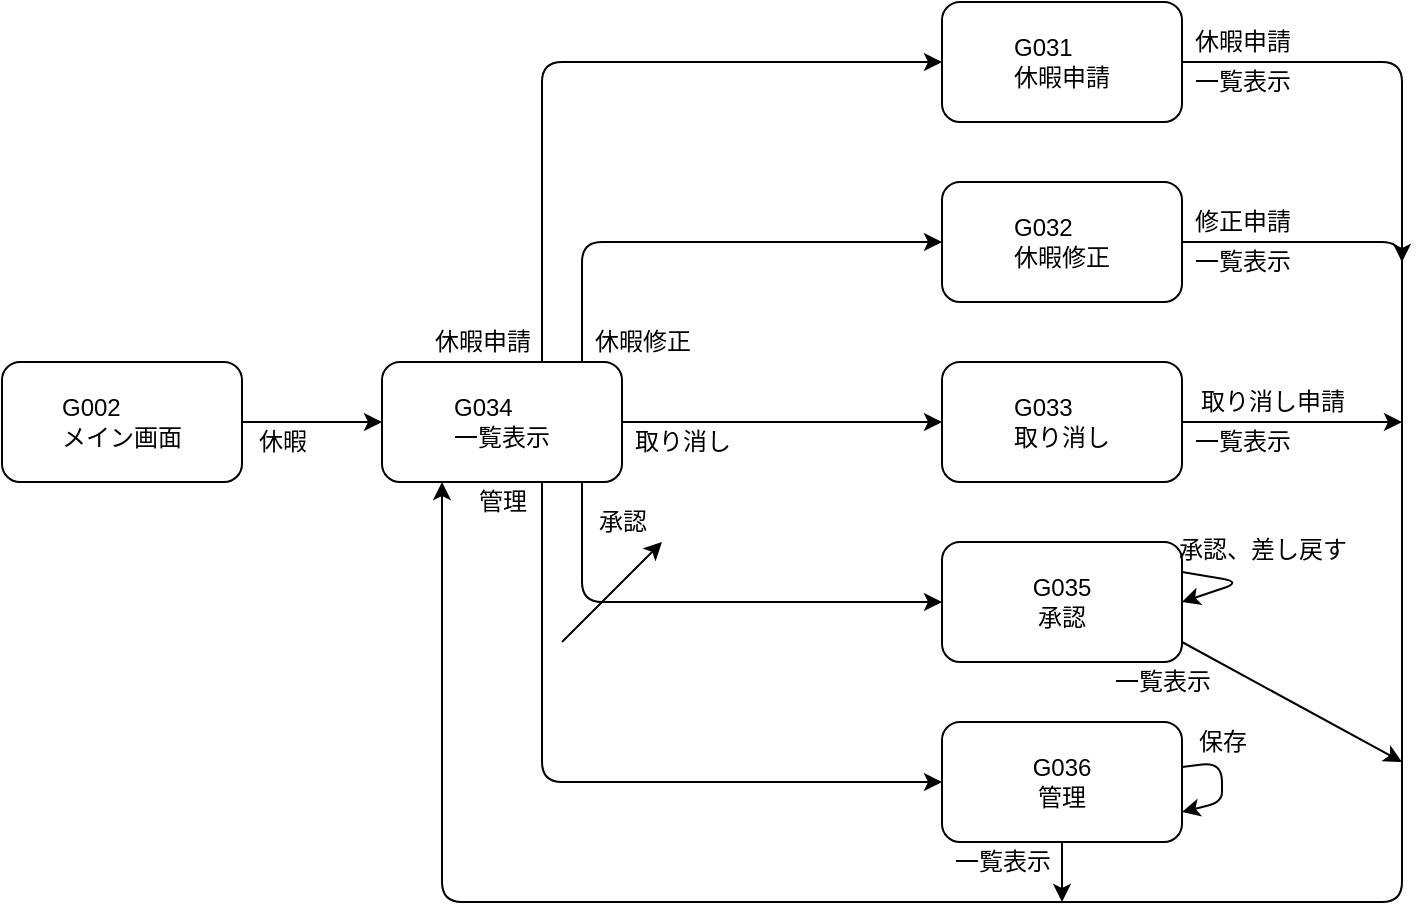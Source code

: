 <mxfile version="14.2.4" type="github"><diagram id="dWrynMrXY3iOCmZsu6RZ" name="Page-1"><mxGraphModel dx="1221" dy="682" grid="1" gridSize="10" guides="1" tooltips="1" connect="1" arrows="1" fold="1" page="1" pageScale="1" pageWidth="827" pageHeight="1169" math="0" shadow="0"><root><mxCell id="0"/><mxCell id="1" parent="0"/><mxCell id="gdVy1tC-4KH8Y1Q-4GeL-72" value="" style="group" vertex="1" connectable="0" parent="1"><mxGeometry x="80" y="300" width="700" height="450" as="geometry"/></mxCell><mxCell id="gdVy1tC-4KH8Y1Q-4GeL-2" value="&lt;div style=&quot;text-align: left&quot;&gt;&lt;span&gt;G034&lt;/span&gt;&lt;/div&gt;一覧表示" style="rounded=1;whiteSpace=wrap;html=1;" vertex="1" parent="gdVy1tC-4KH8Y1Q-4GeL-72"><mxGeometry x="190" y="180" width="120" height="60" as="geometry"/></mxCell><mxCell id="gdVy1tC-4KH8Y1Q-4GeL-3" value="G035&lt;br&gt;承認" style="rounded=1;whiteSpace=wrap;html=1;" vertex="1" parent="gdVy1tC-4KH8Y1Q-4GeL-72"><mxGeometry x="470" y="270" width="120" height="60" as="geometry"/></mxCell><mxCell id="gdVy1tC-4KH8Y1Q-4GeL-4" value="G036&lt;br&gt;管理" style="rounded=1;whiteSpace=wrap;html=1;" vertex="1" parent="gdVy1tC-4KH8Y1Q-4GeL-72"><mxGeometry x="470" y="360" width="120" height="60" as="geometry"/></mxCell><mxCell id="gdVy1tC-4KH8Y1Q-4GeL-5" value="&lt;div style=&quot;text-align: left&quot;&gt;&lt;span&gt;G033&lt;/span&gt;&lt;/div&gt;取り消し" style="rounded=1;whiteSpace=wrap;html=1;" vertex="1" parent="gdVy1tC-4KH8Y1Q-4GeL-72"><mxGeometry x="470" y="180" width="120" height="60" as="geometry"/></mxCell><mxCell id="gdVy1tC-4KH8Y1Q-4GeL-6" value="&lt;div style=&quot;text-align: left&quot;&gt;&lt;span&gt;G031&lt;/span&gt;&lt;/div&gt;休暇申請" style="rounded=1;whiteSpace=wrap;html=1;" vertex="1" parent="gdVy1tC-4KH8Y1Q-4GeL-72"><mxGeometry x="470" width="120" height="60" as="geometry"/></mxCell><mxCell id="gdVy1tC-4KH8Y1Q-4GeL-13" style="edgeStyle=orthogonalEdgeStyle;rounded=0;orthogonalLoop=1;jettySize=auto;html=1;exitX=1;exitY=0.5;exitDx=0;exitDy=0;entryX=0;entryY=0.5;entryDx=0;entryDy=0;" edge="1" parent="gdVy1tC-4KH8Y1Q-4GeL-72" source="gdVy1tC-4KH8Y1Q-4GeL-7" target="gdVy1tC-4KH8Y1Q-4GeL-2"><mxGeometry relative="1" as="geometry"/></mxCell><mxCell id="gdVy1tC-4KH8Y1Q-4GeL-7" value="&lt;div style=&quot;text-align: left&quot;&gt;&lt;span&gt;G002&lt;/span&gt;&lt;/div&gt;メイン画面" style="rounded=1;whiteSpace=wrap;html=1;" vertex="1" parent="gdVy1tC-4KH8Y1Q-4GeL-72"><mxGeometry y="180" width="120" height="60" as="geometry"/></mxCell><mxCell id="gdVy1tC-4KH8Y1Q-4GeL-9" value="&lt;div style=&quot;text-align: left&quot;&gt;&lt;span&gt;G032&lt;/span&gt;&lt;/div&gt;休暇修正" style="rounded=1;whiteSpace=wrap;html=1;" vertex="1" parent="gdVy1tC-4KH8Y1Q-4GeL-72"><mxGeometry x="470" y="90" width="120" height="60" as="geometry"/></mxCell><mxCell id="gdVy1tC-4KH8Y1Q-4GeL-14" value="休暇" style="text;html=1;align=center;verticalAlign=middle;resizable=0;points=[];autosize=1;" vertex="1" parent="gdVy1tC-4KH8Y1Q-4GeL-72"><mxGeometry x="120" y="210" width="40" height="20" as="geometry"/></mxCell><mxCell id="gdVy1tC-4KH8Y1Q-4GeL-21" value="" style="endArrow=classic;html=1;entryX=0;entryY=0.5;entryDx=0;entryDy=0;" edge="1" parent="gdVy1tC-4KH8Y1Q-4GeL-72" target="gdVy1tC-4KH8Y1Q-4GeL-6"><mxGeometry width="50" height="50" relative="1" as="geometry"><mxPoint x="270" y="180" as="sourcePoint"/><mxPoint x="330" y="-30" as="targetPoint"/><Array as="points"><mxPoint x="270" y="150"/><mxPoint x="270" y="30"/></Array></mxGeometry></mxCell><mxCell id="gdVy1tC-4KH8Y1Q-4GeL-28" value="休暇申請" style="text;html=1;align=center;verticalAlign=middle;resizable=0;points=[];autosize=1;" vertex="1" parent="gdVy1tC-4KH8Y1Q-4GeL-72"><mxGeometry x="210" y="160" width="60" height="20" as="geometry"/></mxCell><mxCell id="gdVy1tC-4KH8Y1Q-4GeL-32" value="" style="endArrow=classic;html=1;entryX=0;entryY=0.5;entryDx=0;entryDy=0;" edge="1" parent="gdVy1tC-4KH8Y1Q-4GeL-72" target="gdVy1tC-4KH8Y1Q-4GeL-9"><mxGeometry width="50" height="50" relative="1" as="geometry"><mxPoint x="290" y="180" as="sourcePoint"/><mxPoint x="250" y="109.289" as="targetPoint"/><Array as="points"><mxPoint x="290" y="150"/><mxPoint x="290" y="120"/></Array></mxGeometry></mxCell><mxCell id="gdVy1tC-4KH8Y1Q-4GeL-33" value="休暇修正" style="text;html=1;align=center;verticalAlign=middle;resizable=0;points=[];autosize=1;" vertex="1" parent="gdVy1tC-4KH8Y1Q-4GeL-72"><mxGeometry x="290" y="160" width="60" height="20" as="geometry"/></mxCell><mxCell id="gdVy1tC-4KH8Y1Q-4GeL-34" value="" style="endArrow=classic;html=1;entryX=0;entryY=0.5;entryDx=0;entryDy=0;" edge="1" parent="gdVy1tC-4KH8Y1Q-4GeL-72" source="gdVy1tC-4KH8Y1Q-4GeL-2" target="gdVy1tC-4KH8Y1Q-4GeL-5"><mxGeometry width="50" height="50" relative="1" as="geometry"><mxPoint x="310" y="260" as="sourcePoint"/><mxPoint x="380.711" y="210" as="targetPoint"/></mxGeometry></mxCell><mxCell id="gdVy1tC-4KH8Y1Q-4GeL-35" value="取り消し" style="text;html=1;align=center;verticalAlign=middle;resizable=0;points=[];autosize=1;" vertex="1" parent="gdVy1tC-4KH8Y1Q-4GeL-72"><mxGeometry x="310" y="210" width="60" height="20" as="geometry"/></mxCell><mxCell id="gdVy1tC-4KH8Y1Q-4GeL-37" value="" style="endArrow=classic;html=1;entryX=0;entryY=0.5;entryDx=0;entryDy=0;" edge="1" parent="gdVy1tC-4KH8Y1Q-4GeL-72" target="gdVy1tC-4KH8Y1Q-4GeL-3"><mxGeometry width="50" height="50" relative="1" as="geometry"><mxPoint x="290" y="240" as="sourcePoint"/><mxPoint x="250" y="310.711" as="targetPoint"/><Array as="points"><mxPoint x="290" y="300"/><mxPoint x="360" y="300"/></Array></mxGeometry></mxCell><mxCell id="gdVy1tC-4KH8Y1Q-4GeL-38" value="" style="endArrow=classic;html=1;entryX=0;entryY=0.5;entryDx=0;entryDy=0;" edge="1" parent="gdVy1tC-4KH8Y1Q-4GeL-72" target="gdVy1tC-4KH8Y1Q-4GeL-4"><mxGeometry width="50" height="50" relative="1" as="geometry"><mxPoint x="270" y="240" as="sourcePoint"/><mxPoint x="250" y="310.711" as="targetPoint"/><Array as="points"><mxPoint x="270" y="390"/><mxPoint x="340" y="390"/></Array></mxGeometry></mxCell><mxCell id="gdVy1tC-4KH8Y1Q-4GeL-39" value="承認" style="text;html=1;align=center;verticalAlign=middle;resizable=0;points=[];autosize=1;" vertex="1" parent="gdVy1tC-4KH8Y1Q-4GeL-72"><mxGeometry x="290" y="250" width="40" height="20" as="geometry"/></mxCell><mxCell id="gdVy1tC-4KH8Y1Q-4GeL-40" value="管理" style="text;html=1;align=center;verticalAlign=middle;resizable=0;points=[];autosize=1;" vertex="1" parent="gdVy1tC-4KH8Y1Q-4GeL-72"><mxGeometry x="230" y="240" width="40" height="20" as="geometry"/></mxCell><mxCell id="gdVy1tC-4KH8Y1Q-4GeL-44" value="" style="endArrow=classic;html=1;exitX=1;exitY=0.5;exitDx=0;exitDy=0;entryX=0.25;entryY=1;entryDx=0;entryDy=0;" edge="1" parent="gdVy1tC-4KH8Y1Q-4GeL-72" source="gdVy1tC-4KH8Y1Q-4GeL-9" target="gdVy1tC-4KH8Y1Q-4GeL-2"><mxGeometry width="50" height="50" relative="1" as="geometry"><mxPoint x="590" y="140" as="sourcePoint"/><mxPoint x="640" y="120" as="targetPoint"/><Array as="points"><mxPoint x="700" y="120"/><mxPoint x="700" y="450"/><mxPoint x="220" y="450"/></Array></mxGeometry></mxCell><mxCell id="gdVy1tC-4KH8Y1Q-4GeL-46" value="休暇申請" style="text;html=1;align=center;verticalAlign=middle;resizable=0;points=[];autosize=1;" vertex="1" parent="gdVy1tC-4KH8Y1Q-4GeL-72"><mxGeometry x="590" y="10" width="60" height="20" as="geometry"/></mxCell><mxCell id="gdVy1tC-4KH8Y1Q-4GeL-47" value="修正申請" style="text;html=1;align=center;verticalAlign=middle;resizable=0;points=[];autosize=1;" vertex="1" parent="gdVy1tC-4KH8Y1Q-4GeL-72"><mxGeometry x="590" y="100" width="60" height="20" as="geometry"/></mxCell><mxCell id="gdVy1tC-4KH8Y1Q-4GeL-48" value="" style="endArrow=classic;html=1;exitX=1;exitY=0.5;exitDx=0;exitDy=0;" edge="1" parent="gdVy1tC-4KH8Y1Q-4GeL-72" source="gdVy1tC-4KH8Y1Q-4GeL-5"><mxGeometry width="50" height="50" relative="1" as="geometry"><mxPoint x="590" y="230" as="sourcePoint"/><mxPoint x="700" y="210" as="targetPoint"/></mxGeometry></mxCell><mxCell id="gdVy1tC-4KH8Y1Q-4GeL-49" value="取り消し申請" style="text;html=1;align=center;verticalAlign=middle;resizable=0;points=[];autosize=1;" vertex="1" parent="gdVy1tC-4KH8Y1Q-4GeL-72"><mxGeometry x="590" y="190" width="90" height="20" as="geometry"/></mxCell><mxCell id="gdVy1tC-4KH8Y1Q-4GeL-54" value="一覧表示" style="text;html=1;align=center;verticalAlign=middle;resizable=0;points=[];autosize=1;" vertex="1" parent="gdVy1tC-4KH8Y1Q-4GeL-72"><mxGeometry x="550" y="330" width="60" height="20" as="geometry"/></mxCell><mxCell id="gdVy1tC-4KH8Y1Q-4GeL-55" value="" style="endArrow=classic;html=1;exitX=0.5;exitY=1;exitDx=0;exitDy=0;" edge="1" parent="gdVy1tC-4KH8Y1Q-4GeL-72" source="gdVy1tC-4KH8Y1Q-4GeL-4"><mxGeometry width="50" height="50" relative="1" as="geometry"><mxPoint x="520" y="470" as="sourcePoint"/><mxPoint x="530" y="450" as="targetPoint"/></mxGeometry></mxCell><mxCell id="gdVy1tC-4KH8Y1Q-4GeL-57" value="承認、差し戻す" style="text;html=1;align=center;verticalAlign=middle;resizable=0;points=[];autosize=1;" vertex="1" parent="gdVy1tC-4KH8Y1Q-4GeL-72"><mxGeometry x="580" y="264" width="100" height="20" as="geometry"/></mxCell><mxCell id="gdVy1tC-4KH8Y1Q-4GeL-59" value="" style="endArrow=classic;html=1;" edge="1" parent="gdVy1tC-4KH8Y1Q-4GeL-72"><mxGeometry width="50" height="50" relative="1" as="geometry"><mxPoint x="590" y="320" as="sourcePoint"/><mxPoint x="700" y="380" as="targetPoint"/></mxGeometry></mxCell><mxCell id="gdVy1tC-4KH8Y1Q-4GeL-60" value="一覧表示" style="text;html=1;align=center;verticalAlign=middle;resizable=0;points=[];autosize=1;" vertex="1" parent="gdVy1tC-4KH8Y1Q-4GeL-72"><mxGeometry x="470" y="420" width="60" height="20" as="geometry"/></mxCell><mxCell id="gdVy1tC-4KH8Y1Q-4GeL-61" value="" style="endArrow=classic;html=1;exitX=1;exitY=0.25;exitDx=0;exitDy=0;entryX=1;entryY=0.5;entryDx=0;entryDy=0;" edge="1" parent="gdVy1tC-4KH8Y1Q-4GeL-72" source="gdVy1tC-4KH8Y1Q-4GeL-3" target="gdVy1tC-4KH8Y1Q-4GeL-3"><mxGeometry width="50" height="50" relative="1" as="geometry"><mxPoint x="590" y="320" as="sourcePoint"/><mxPoint x="640" y="270" as="targetPoint"/><Array as="points"><mxPoint x="620" y="290"/></Array></mxGeometry></mxCell><mxCell id="gdVy1tC-4KH8Y1Q-4GeL-63" value="" style="endArrow=classic;html=1;" edge="1" parent="gdVy1tC-4KH8Y1Q-4GeL-72"><mxGeometry width="50" height="50" relative="1" as="geometry"><mxPoint x="280" y="320" as="sourcePoint"/><mxPoint x="330" y="270" as="targetPoint"/></mxGeometry></mxCell><mxCell id="gdVy1tC-4KH8Y1Q-4GeL-66" value="" style="endArrow=classic;html=1;" edge="1" parent="gdVy1tC-4KH8Y1Q-4GeL-72" source="gdVy1tC-4KH8Y1Q-4GeL-6"><mxGeometry width="50" height="50" relative="1" as="geometry"><mxPoint x="590" y="80" as="sourcePoint"/><mxPoint x="700" y="130" as="targetPoint"/><Array as="points"><mxPoint x="700" y="30"/></Array></mxGeometry></mxCell><mxCell id="gdVy1tC-4KH8Y1Q-4GeL-67" value="" style="endArrow=classic;html=1;entryX=1;entryY=0.75;entryDx=0;entryDy=0;" edge="1" parent="gdVy1tC-4KH8Y1Q-4GeL-72" source="gdVy1tC-4KH8Y1Q-4GeL-4" target="gdVy1tC-4KH8Y1Q-4GeL-4"><mxGeometry width="50" height="50" relative="1" as="geometry"><mxPoint x="580" y="420" as="sourcePoint"/><mxPoint x="630" y="370" as="targetPoint"/></mxGeometry></mxCell><mxCell id="gdVy1tC-4KH8Y1Q-4GeL-68" value="保存" style="text;html=1;align=center;verticalAlign=middle;resizable=0;points=[];autosize=1;" vertex="1" parent="gdVy1tC-4KH8Y1Q-4GeL-72"><mxGeometry x="590" y="360" width="40" height="20" as="geometry"/></mxCell><mxCell id="gdVy1tC-4KH8Y1Q-4GeL-69" value="一覧表示" style="text;html=1;align=center;verticalAlign=middle;resizable=0;points=[];autosize=1;" vertex="1" parent="gdVy1tC-4KH8Y1Q-4GeL-72"><mxGeometry x="590" y="30" width="60" height="20" as="geometry"/></mxCell><mxCell id="gdVy1tC-4KH8Y1Q-4GeL-70" value="一覧表示" style="text;html=1;align=center;verticalAlign=middle;resizable=0;points=[];autosize=1;" vertex="1" parent="gdVy1tC-4KH8Y1Q-4GeL-72"><mxGeometry x="590" y="120" width="60" height="20" as="geometry"/></mxCell><mxCell id="gdVy1tC-4KH8Y1Q-4GeL-71" value="一覧表示" style="text;html=1;align=center;verticalAlign=middle;resizable=0;points=[];autosize=1;" vertex="1" parent="gdVy1tC-4KH8Y1Q-4GeL-72"><mxGeometry x="590" y="210" width="60" height="20" as="geometry"/></mxCell></root></mxGraphModel></diagram></mxfile>
